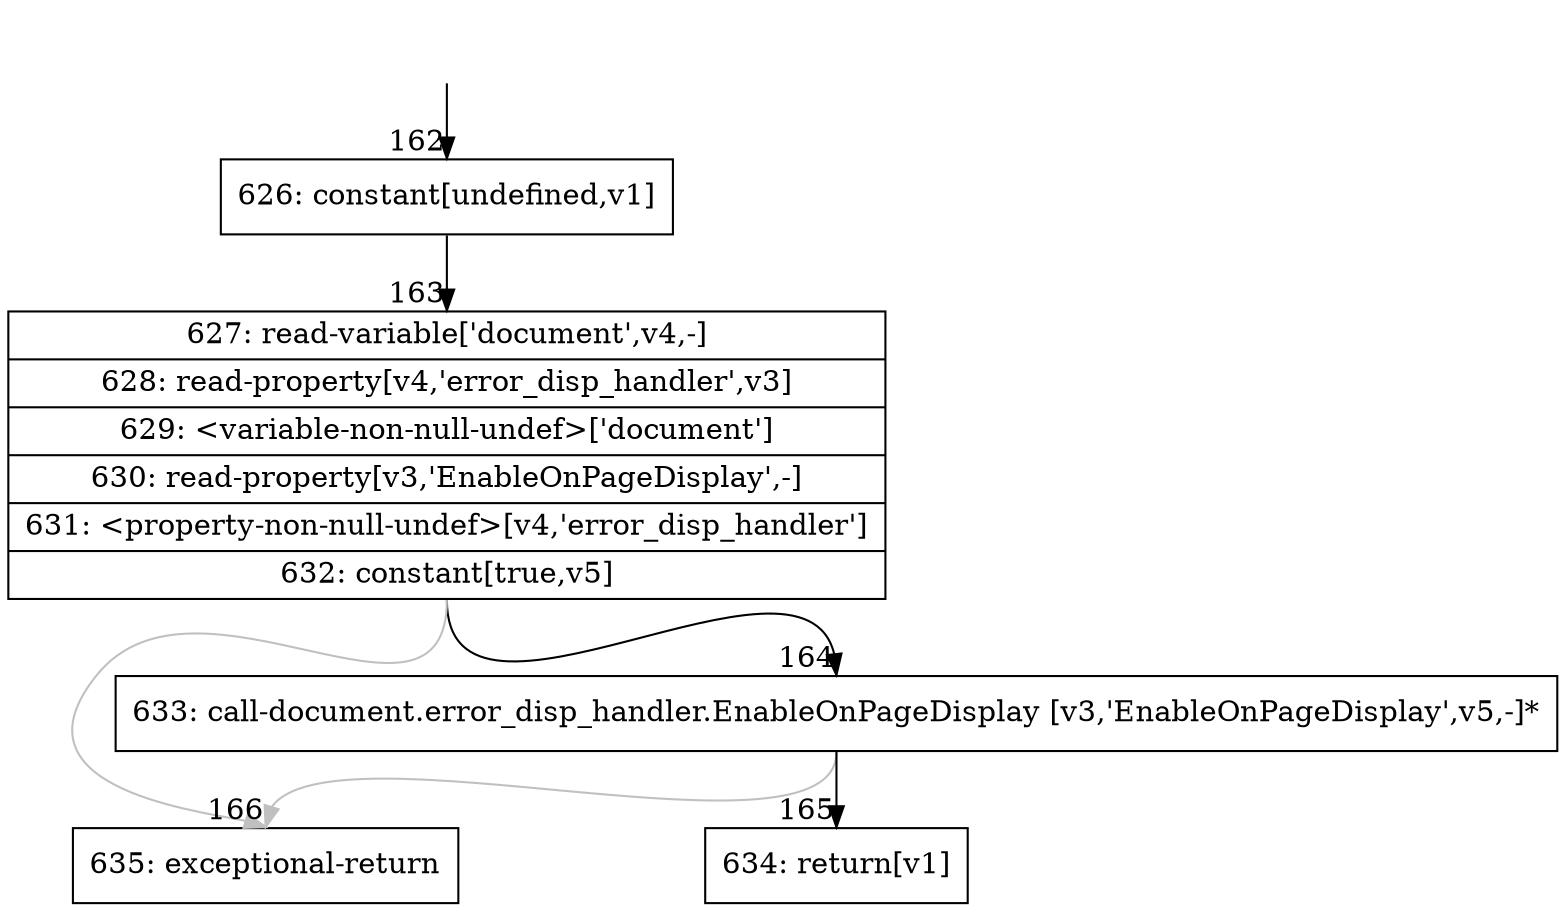 digraph {
rankdir="TD"
BB_entry15[shape=none,label=""];
BB_entry15 -> BB162 [tailport=s, headport=n, headlabel="    162"]
BB162 [shape=record label="{626: constant[undefined,v1]}" ] 
BB162 -> BB163 [tailport=s, headport=n, headlabel="      163"]
BB163 [shape=record label="{627: read-variable['document',v4,-]|628: read-property[v4,'error_disp_handler',v3]|629: \<variable-non-null-undef\>['document']|630: read-property[v3,'EnableOnPageDisplay',-]|631: \<property-non-null-undef\>[v4,'error_disp_handler']|632: constant[true,v5]}" ] 
BB163 -> BB164 [tailport=s, headport=n, headlabel="      164"]
BB163 -> BB166 [tailport=s, headport=n, color=gray, headlabel="      166"]
BB164 [shape=record label="{633: call-document.error_disp_handler.EnableOnPageDisplay [v3,'EnableOnPageDisplay',v5,-]*}" ] 
BB164 -> BB165 [tailport=s, headport=n, headlabel="      165"]
BB164 -> BB166 [tailport=s, headport=n, color=gray]
BB165 [shape=record label="{634: return[v1]}" ] 
BB166 [shape=record label="{635: exceptional-return}" ] 
//#$~ 252
}
